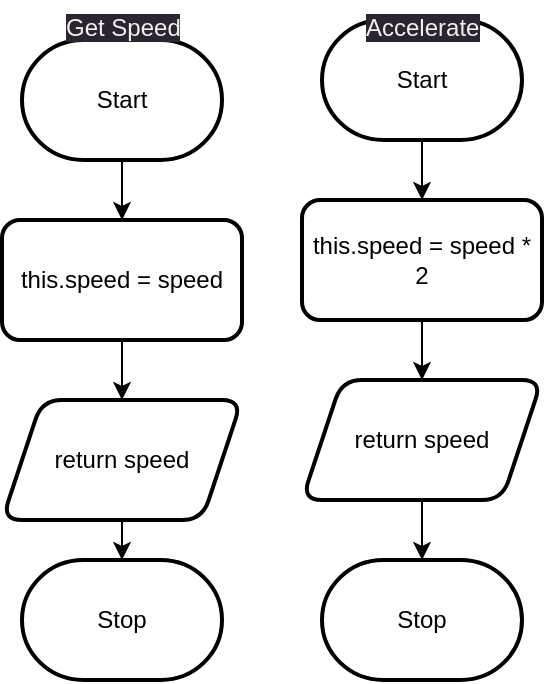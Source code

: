 <mxfile>
    <diagram id="nYe9FIqZpWUvapJmBroJ" name="Page-1">
        <mxGraphModel dx="1086" dy="320" grid="1" gridSize="10" guides="1" tooltips="1" connect="1" arrows="1" fold="1" page="1" pageScale="1" pageWidth="827" pageHeight="1169" math="0" shadow="0">
            <root>
                <mxCell id="0"/>
                <mxCell id="1" parent="0"/>
                <mxCell id="4" value="" style="edgeStyle=none;html=1;" edge="1" parent="1" source="2" target="3">
                    <mxGeometry relative="1" as="geometry"/>
                </mxCell>
                <mxCell id="2" value="Start" style="strokeWidth=2;html=1;shape=mxgraph.flowchart.terminator;whiteSpace=wrap;" vertex="1" parent="1">
                    <mxGeometry x="40" y="20" width="100" height="60" as="geometry"/>
                </mxCell>
                <mxCell id="6" value="" style="edgeStyle=none;html=1;" edge="1" parent="1" source="3" target="5">
                    <mxGeometry relative="1" as="geometry"/>
                </mxCell>
                <mxCell id="3" value="this.speed = speed" style="rounded=1;whiteSpace=wrap;html=1;strokeWidth=2;" vertex="1" parent="1">
                    <mxGeometry x="30" y="110" width="120" height="60" as="geometry"/>
                </mxCell>
                <mxCell id="8" value="" style="edgeStyle=none;html=1;" edge="1" parent="1" source="5" target="7">
                    <mxGeometry relative="1" as="geometry"/>
                </mxCell>
                <mxCell id="5" value="return speed" style="shape=parallelogram;perimeter=parallelogramPerimeter;whiteSpace=wrap;html=1;fixedSize=1;rounded=1;strokeWidth=2;" vertex="1" parent="1">
                    <mxGeometry x="30" y="200" width="120" height="60" as="geometry"/>
                </mxCell>
                <mxCell id="7" value="Stop" style="strokeWidth=2;html=1;shape=mxgraph.flowchart.terminator;whiteSpace=wrap;" vertex="1" parent="1">
                    <mxGeometry x="40" y="280" width="100" height="60" as="geometry"/>
                </mxCell>
                <mxCell id="9" value="&lt;span style=&quot;color: rgb(240, 240, 240); font-family: Helvetica; font-size: 12px; font-style: normal; font-variant-ligatures: normal; font-variant-caps: normal; font-weight: 400; letter-spacing: normal; orphans: 2; text-align: center; text-indent: 0px; text-transform: none; widows: 2; word-spacing: 0px; -webkit-text-stroke-width: 0px; background-color: rgb(42, 37, 47); text-decoration-thickness: initial; text-decoration-style: initial; text-decoration-color: initial; float: none; display: inline !important;&quot;&gt;Get Speed&lt;/span&gt;" style="text;whiteSpace=wrap;html=1;" vertex="1" parent="1">
                    <mxGeometry x="60" width="60" height="10" as="geometry"/>
                </mxCell>
                <mxCell id="18" value="" style="edgeStyle=none;html=1;" edge="1" parent="1" source="10" target="17">
                    <mxGeometry relative="1" as="geometry"/>
                </mxCell>
                <mxCell id="10" value="Start" style="strokeWidth=2;html=1;shape=mxgraph.flowchart.terminator;whiteSpace=wrap;" vertex="1" parent="1">
                    <mxGeometry x="190" y="10" width="100" height="60" as="geometry"/>
                </mxCell>
                <mxCell id="12" value="&lt;span style=&quot;color: rgb(240, 240, 240); font-family: Helvetica; font-size: 12px; font-style: normal; font-variant-ligatures: normal; font-variant-caps: normal; font-weight: 400; letter-spacing: normal; orphans: 2; text-align: center; text-indent: 0px; text-transform: none; widows: 2; word-spacing: 0px; -webkit-text-stroke-width: 0px; background-color: rgb(42, 37, 47); text-decoration-thickness: initial; text-decoration-style: initial; text-decoration-color: initial; float: none; display: inline !important;&quot;&gt;Accelerate&lt;/span&gt;" style="text;whiteSpace=wrap;html=1;" vertex="1" parent="1">
                    <mxGeometry x="210" width="60" height="10" as="geometry"/>
                </mxCell>
                <mxCell id="20" value="" style="edgeStyle=none;html=1;" edge="1" parent="1" source="17" target="19">
                    <mxGeometry relative="1" as="geometry"/>
                </mxCell>
                <mxCell id="17" value="this.speed = speed * 2" style="rounded=1;whiteSpace=wrap;html=1;strokeWidth=2;" vertex="1" parent="1">
                    <mxGeometry x="180" y="100" width="120" height="60" as="geometry"/>
                </mxCell>
                <mxCell id="22" value="" style="edgeStyle=none;html=1;" edge="1" parent="1" source="19" target="21">
                    <mxGeometry relative="1" as="geometry"/>
                </mxCell>
                <mxCell id="19" value="return speed" style="shape=parallelogram;perimeter=parallelogramPerimeter;whiteSpace=wrap;html=1;fixedSize=1;rounded=1;strokeWidth=2;" vertex="1" parent="1">
                    <mxGeometry x="180" y="190" width="120" height="60" as="geometry"/>
                </mxCell>
                <mxCell id="21" value="Stop" style="strokeWidth=2;html=1;shape=mxgraph.flowchart.terminator;whiteSpace=wrap;" vertex="1" parent="1">
                    <mxGeometry x="190" y="280" width="100" height="60" as="geometry"/>
                </mxCell>
            </root>
        </mxGraphModel>
    </diagram>
</mxfile>